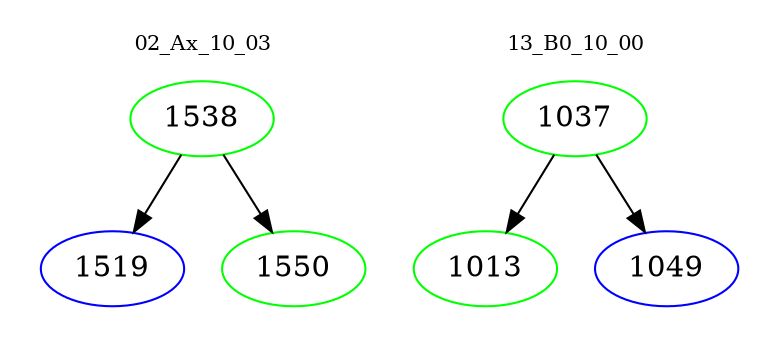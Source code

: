 digraph{
subgraph cluster_0 {
color = white
label = "02_Ax_10_03";
fontsize=10;
T0_1538 [label="1538", color="green"]
T0_1538 -> T0_1519 [color="black"]
T0_1519 [label="1519", color="blue"]
T0_1538 -> T0_1550 [color="black"]
T0_1550 [label="1550", color="green"]
}
subgraph cluster_1 {
color = white
label = "13_B0_10_00";
fontsize=10;
T1_1037 [label="1037", color="green"]
T1_1037 -> T1_1013 [color="black"]
T1_1013 [label="1013", color="green"]
T1_1037 -> T1_1049 [color="black"]
T1_1049 [label="1049", color="blue"]
}
}
